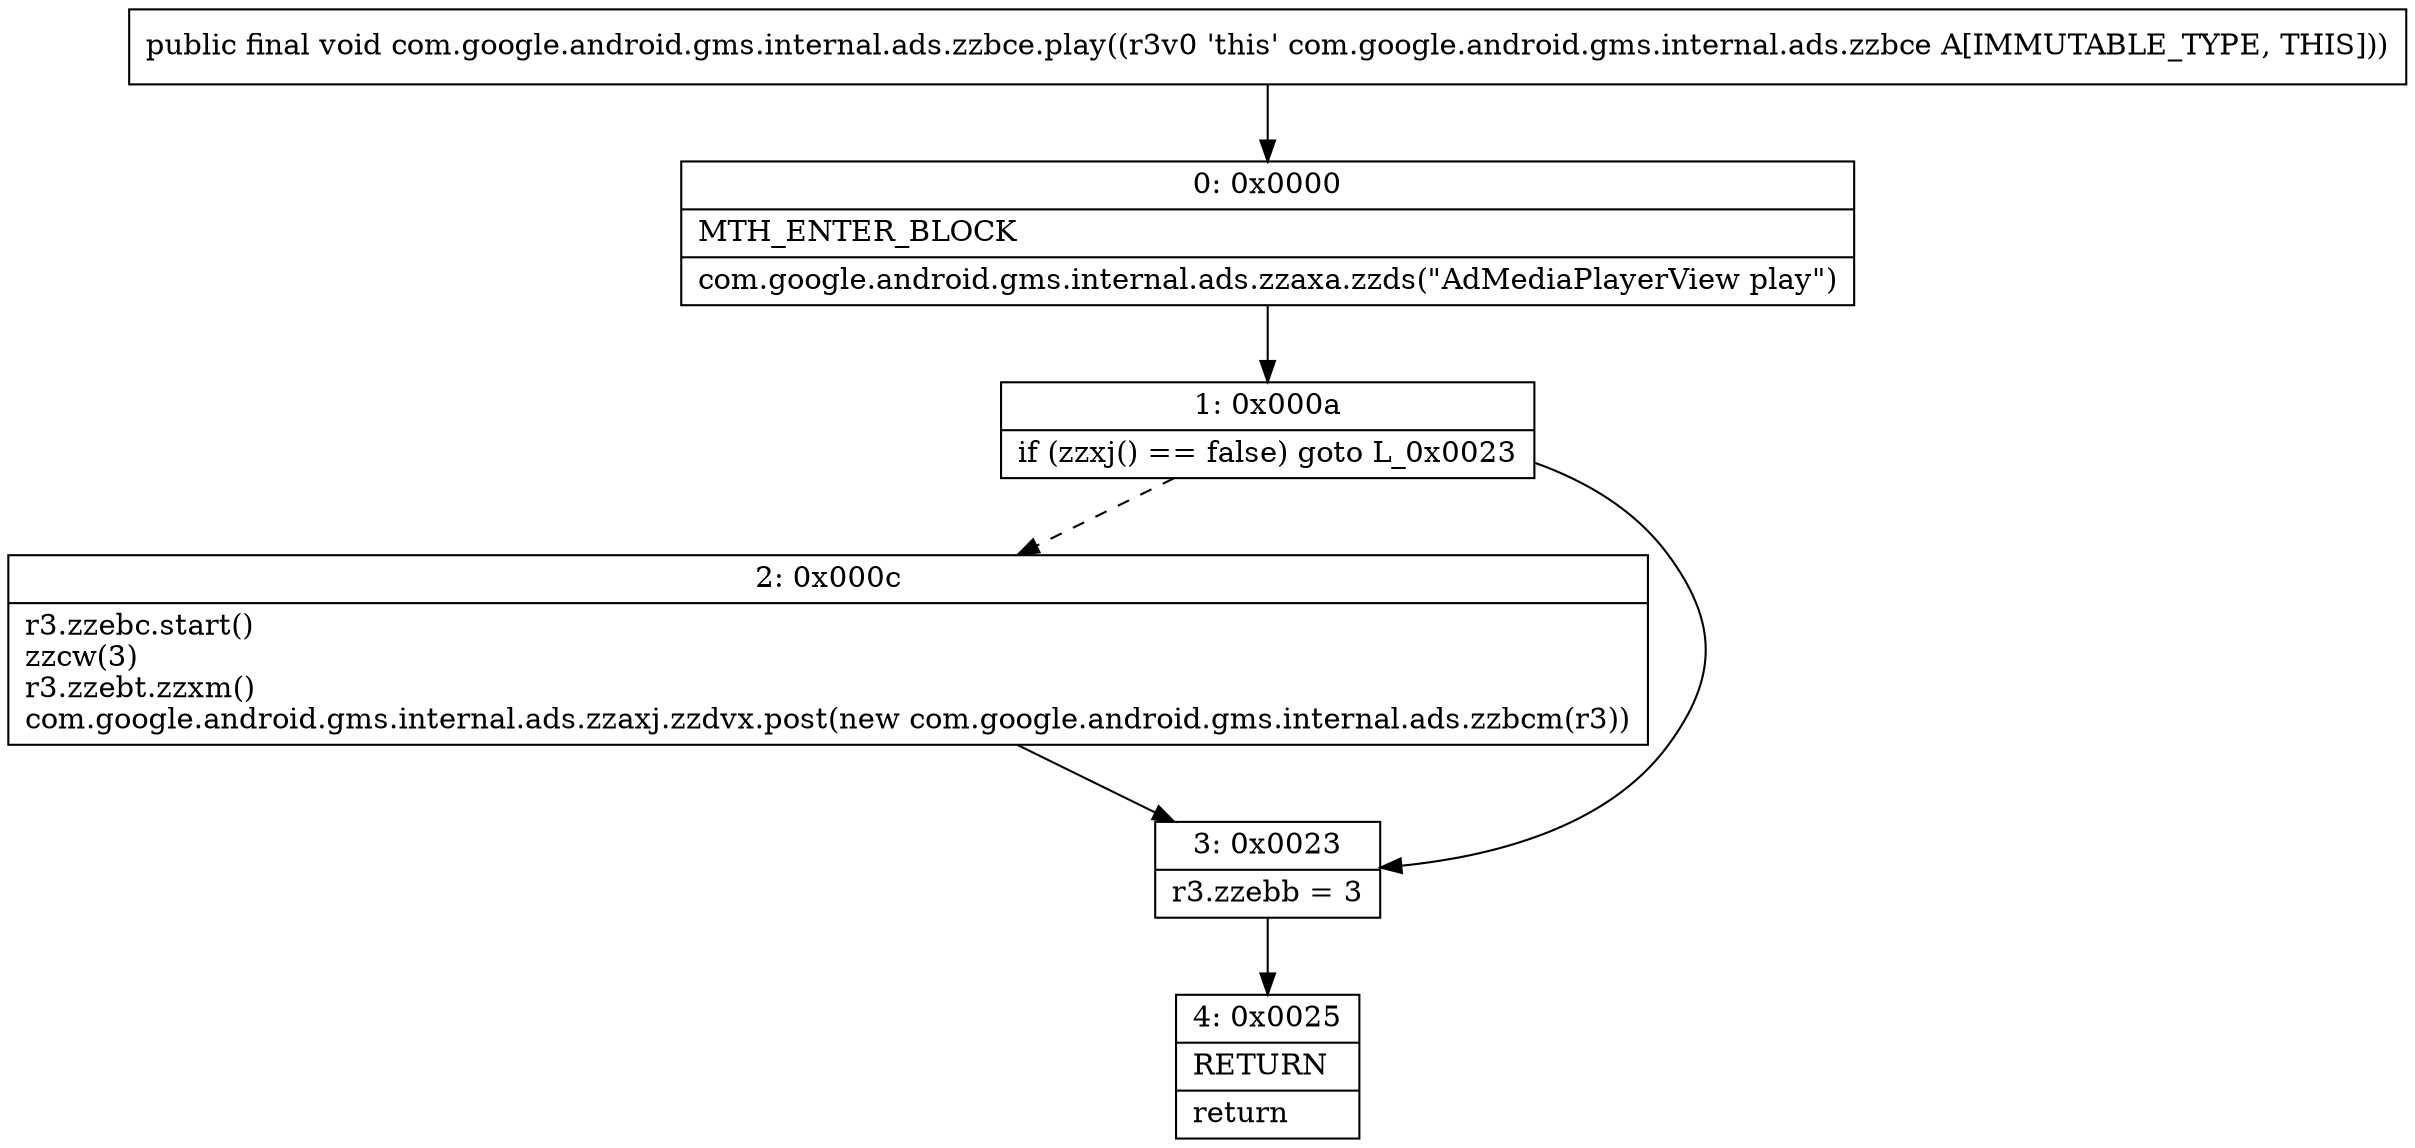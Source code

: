 digraph "CFG forcom.google.android.gms.internal.ads.zzbce.play()V" {
Node_0 [shape=record,label="{0\:\ 0x0000|MTH_ENTER_BLOCK\l|com.google.android.gms.internal.ads.zzaxa.zzds(\"AdMediaPlayerView play\")\l}"];
Node_1 [shape=record,label="{1\:\ 0x000a|if (zzxj() == false) goto L_0x0023\l}"];
Node_2 [shape=record,label="{2\:\ 0x000c|r3.zzebc.start()\lzzcw(3)\lr3.zzebt.zzxm()\lcom.google.android.gms.internal.ads.zzaxj.zzdvx.post(new com.google.android.gms.internal.ads.zzbcm(r3))\l}"];
Node_3 [shape=record,label="{3\:\ 0x0023|r3.zzebb = 3\l}"];
Node_4 [shape=record,label="{4\:\ 0x0025|RETURN\l|return\l}"];
MethodNode[shape=record,label="{public final void com.google.android.gms.internal.ads.zzbce.play((r3v0 'this' com.google.android.gms.internal.ads.zzbce A[IMMUTABLE_TYPE, THIS])) }"];
MethodNode -> Node_0;
Node_0 -> Node_1;
Node_1 -> Node_2[style=dashed];
Node_1 -> Node_3;
Node_2 -> Node_3;
Node_3 -> Node_4;
}

